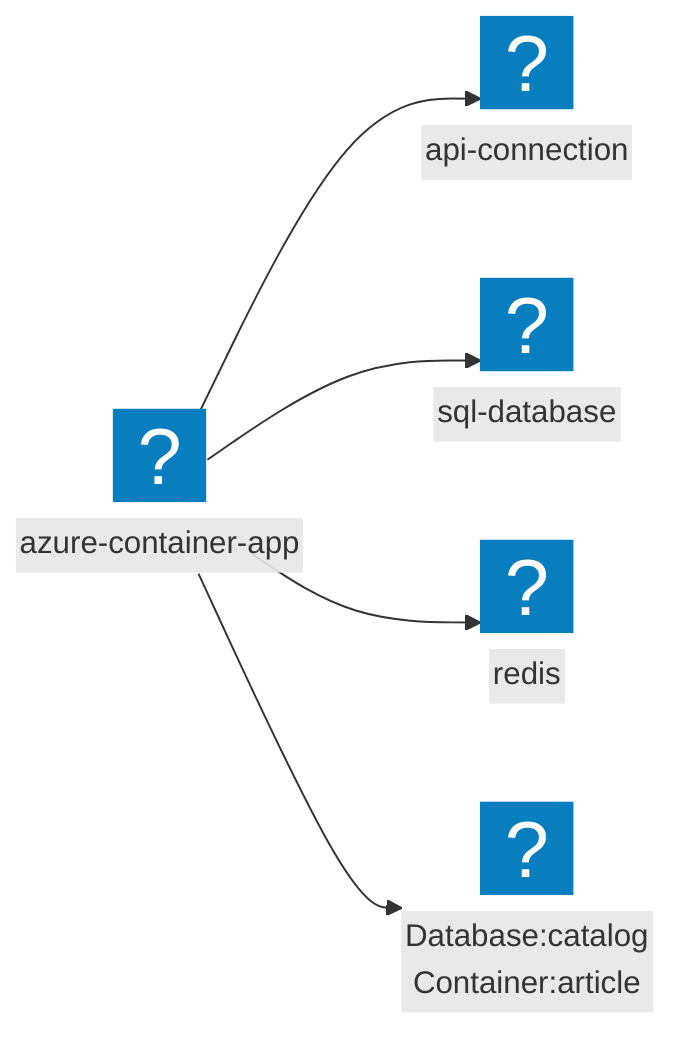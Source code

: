 flowchart LR

	aca@{ label: "azure-container-app", icon: "azure:worker-container-app", pos: "b"}
	apicon@{ label: "api-connection", icon: "azure:api-connections", pos: "b"}
	sql@{ label: "sql-database", icon: "azure:sql-database", pos: "b"}
	redis@{ label: "redis", icon: "azure:cache-redis", pos: "b"}
	cosmosdb@{ label: "Database:catalog<br/>Container:article", icon: "azure:azure-cosmos-db", pos: "b"}

	aca --> apicon
	aca --> sql
	aca --> redis
	aca --> cosmosdb